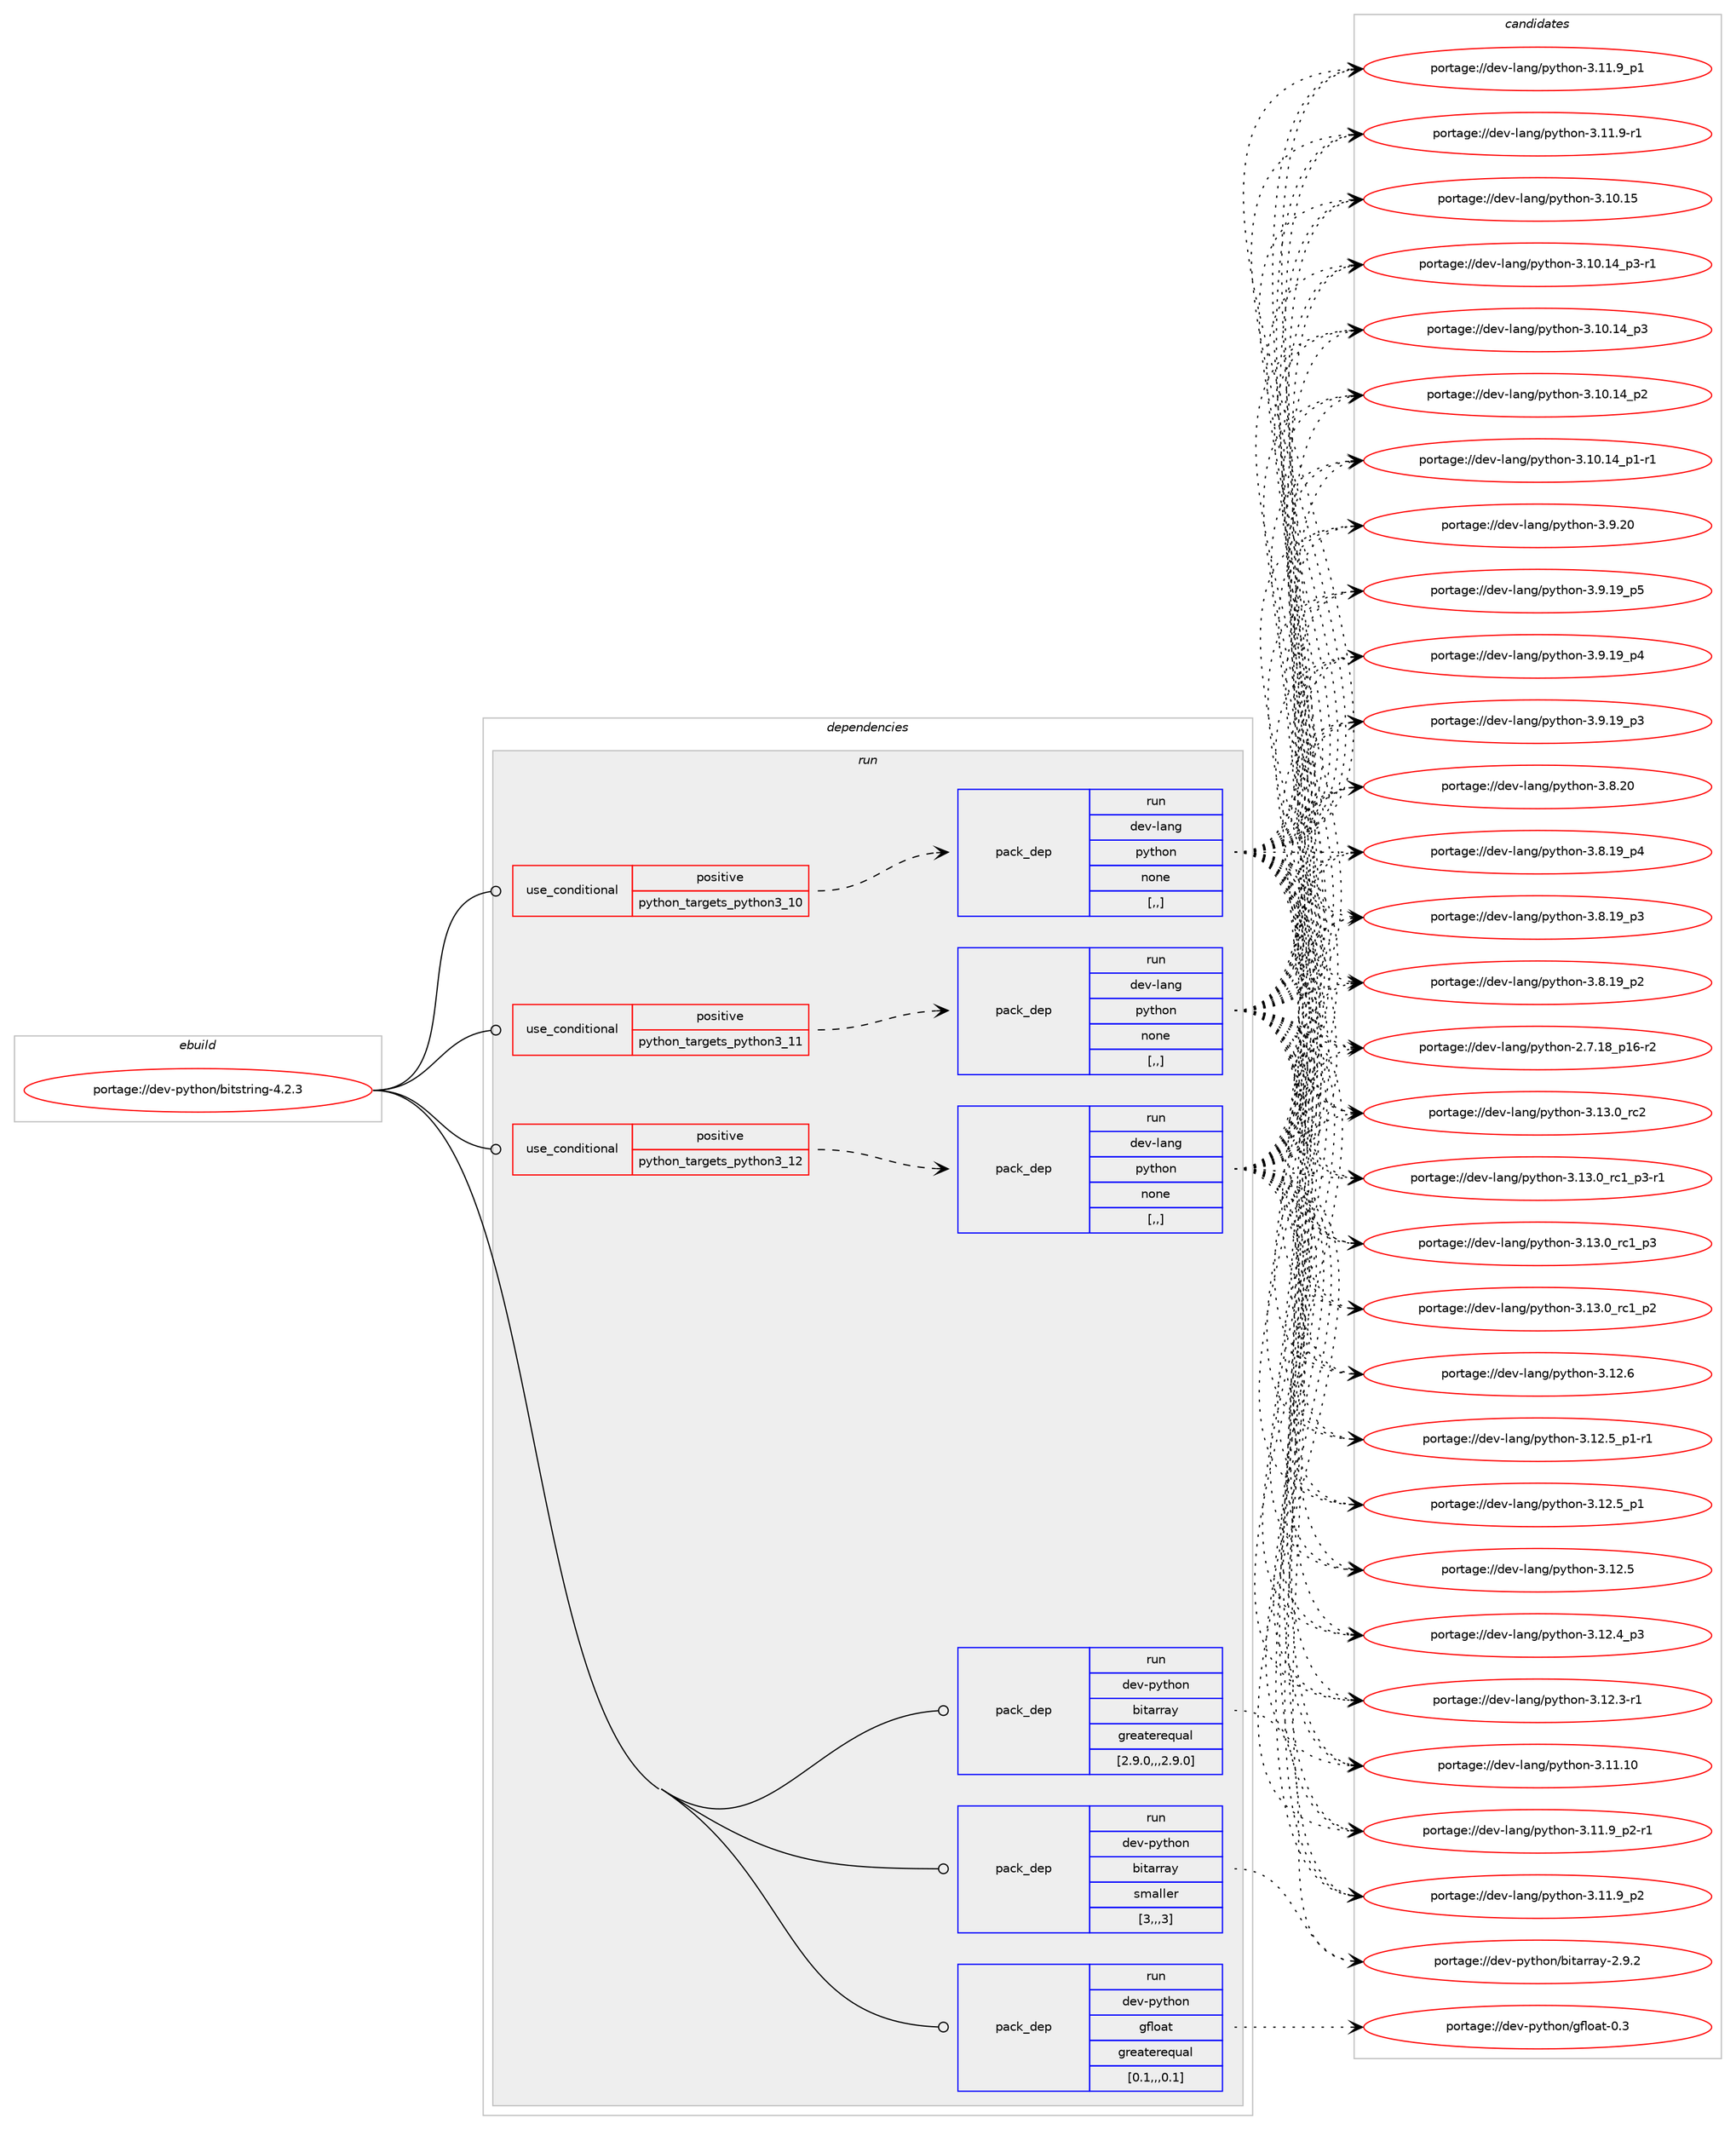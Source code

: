 digraph prolog {

# *************
# Graph options
# *************

newrank=true;
concentrate=true;
compound=true;
graph [rankdir=LR,fontname=Helvetica,fontsize=10,ranksep=1.5];#, ranksep=2.5, nodesep=0.2];
edge  [arrowhead=vee];
node  [fontname=Helvetica,fontsize=10];

# **********
# The ebuild
# **********

subgraph cluster_leftcol {
color=gray;
label=<<i>ebuild</i>>;
id [label="portage://dev-python/bitstring-4.2.3", color=red, width=4, href="../dev-python/bitstring-4.2.3.svg"];
}

# ****************
# The dependencies
# ****************

subgraph cluster_midcol {
color=gray;
label=<<i>dependencies</i>>;
subgraph cluster_compile {
fillcolor="#eeeeee";
style=filled;
label=<<i>compile</i>>;
}
subgraph cluster_compileandrun {
fillcolor="#eeeeee";
style=filled;
label=<<i>compile and run</i>>;
}
subgraph cluster_run {
fillcolor="#eeeeee";
style=filled;
label=<<i>run</i>>;
subgraph cond161526 {
dependency636941 [label=<<TABLE BORDER="0" CELLBORDER="1" CELLSPACING="0" CELLPADDING="4"><TR><TD ROWSPAN="3" CELLPADDING="10">use_conditional</TD></TR><TR><TD>positive</TD></TR><TR><TD>python_targets_python3_10</TD></TR></TABLE>>, shape=none, color=red];
subgraph pack470601 {
dependency636942 [label=<<TABLE BORDER="0" CELLBORDER="1" CELLSPACING="0" CELLPADDING="4" WIDTH="220"><TR><TD ROWSPAN="6" CELLPADDING="30">pack_dep</TD></TR><TR><TD WIDTH="110">run</TD></TR><TR><TD>dev-lang</TD></TR><TR><TD>python</TD></TR><TR><TD>none</TD></TR><TR><TD>[,,]</TD></TR></TABLE>>, shape=none, color=blue];
}
dependency636941:e -> dependency636942:w [weight=20,style="dashed",arrowhead="vee"];
}
id:e -> dependency636941:w [weight=20,style="solid",arrowhead="odot"];
subgraph cond161527 {
dependency636943 [label=<<TABLE BORDER="0" CELLBORDER="1" CELLSPACING="0" CELLPADDING="4"><TR><TD ROWSPAN="3" CELLPADDING="10">use_conditional</TD></TR><TR><TD>positive</TD></TR><TR><TD>python_targets_python3_11</TD></TR></TABLE>>, shape=none, color=red];
subgraph pack470602 {
dependency636944 [label=<<TABLE BORDER="0" CELLBORDER="1" CELLSPACING="0" CELLPADDING="4" WIDTH="220"><TR><TD ROWSPAN="6" CELLPADDING="30">pack_dep</TD></TR><TR><TD WIDTH="110">run</TD></TR><TR><TD>dev-lang</TD></TR><TR><TD>python</TD></TR><TR><TD>none</TD></TR><TR><TD>[,,]</TD></TR></TABLE>>, shape=none, color=blue];
}
dependency636943:e -> dependency636944:w [weight=20,style="dashed",arrowhead="vee"];
}
id:e -> dependency636943:w [weight=20,style="solid",arrowhead="odot"];
subgraph cond161528 {
dependency636945 [label=<<TABLE BORDER="0" CELLBORDER="1" CELLSPACING="0" CELLPADDING="4"><TR><TD ROWSPAN="3" CELLPADDING="10">use_conditional</TD></TR><TR><TD>positive</TD></TR><TR><TD>python_targets_python3_12</TD></TR></TABLE>>, shape=none, color=red];
subgraph pack470603 {
dependency636946 [label=<<TABLE BORDER="0" CELLBORDER="1" CELLSPACING="0" CELLPADDING="4" WIDTH="220"><TR><TD ROWSPAN="6" CELLPADDING="30">pack_dep</TD></TR><TR><TD WIDTH="110">run</TD></TR><TR><TD>dev-lang</TD></TR><TR><TD>python</TD></TR><TR><TD>none</TD></TR><TR><TD>[,,]</TD></TR></TABLE>>, shape=none, color=blue];
}
dependency636945:e -> dependency636946:w [weight=20,style="dashed",arrowhead="vee"];
}
id:e -> dependency636945:w [weight=20,style="solid",arrowhead="odot"];
subgraph pack470604 {
dependency636947 [label=<<TABLE BORDER="0" CELLBORDER="1" CELLSPACING="0" CELLPADDING="4" WIDTH="220"><TR><TD ROWSPAN="6" CELLPADDING="30">pack_dep</TD></TR><TR><TD WIDTH="110">run</TD></TR><TR><TD>dev-python</TD></TR><TR><TD>bitarray</TD></TR><TR><TD>greaterequal</TD></TR><TR><TD>[2.9.0,,,2.9.0]</TD></TR></TABLE>>, shape=none, color=blue];
}
id:e -> dependency636947:w [weight=20,style="solid",arrowhead="odot"];
subgraph pack470605 {
dependency636948 [label=<<TABLE BORDER="0" CELLBORDER="1" CELLSPACING="0" CELLPADDING="4" WIDTH="220"><TR><TD ROWSPAN="6" CELLPADDING="30">pack_dep</TD></TR><TR><TD WIDTH="110">run</TD></TR><TR><TD>dev-python</TD></TR><TR><TD>bitarray</TD></TR><TR><TD>smaller</TD></TR><TR><TD>[3,,,3]</TD></TR></TABLE>>, shape=none, color=blue];
}
id:e -> dependency636948:w [weight=20,style="solid",arrowhead="odot"];
subgraph pack470606 {
dependency636949 [label=<<TABLE BORDER="0" CELLBORDER="1" CELLSPACING="0" CELLPADDING="4" WIDTH="220"><TR><TD ROWSPAN="6" CELLPADDING="30">pack_dep</TD></TR><TR><TD WIDTH="110">run</TD></TR><TR><TD>dev-python</TD></TR><TR><TD>gfloat</TD></TR><TR><TD>greaterequal</TD></TR><TR><TD>[0.1,,,0.1]</TD></TR></TABLE>>, shape=none, color=blue];
}
id:e -> dependency636949:w [weight=20,style="solid",arrowhead="odot"];
}
}

# **************
# The candidates
# **************

subgraph cluster_choices {
rank=same;
color=gray;
label=<<i>candidates</i>>;

subgraph choice470601 {
color=black;
nodesep=1;
choice10010111845108971101034711212111610411111045514649514648951149950 [label="portage://dev-lang/python-3.13.0_rc2", color=red, width=4,href="../dev-lang/python-3.13.0_rc2.svg"];
choice1001011184510897110103471121211161041111104551464951464895114994995112514511449 [label="portage://dev-lang/python-3.13.0_rc1_p3-r1", color=red, width=4,href="../dev-lang/python-3.13.0_rc1_p3-r1.svg"];
choice100101118451089711010347112121116104111110455146495146489511499499511251 [label="portage://dev-lang/python-3.13.0_rc1_p3", color=red, width=4,href="../dev-lang/python-3.13.0_rc1_p3.svg"];
choice100101118451089711010347112121116104111110455146495146489511499499511250 [label="portage://dev-lang/python-3.13.0_rc1_p2", color=red, width=4,href="../dev-lang/python-3.13.0_rc1_p2.svg"];
choice10010111845108971101034711212111610411111045514649504654 [label="portage://dev-lang/python-3.12.6", color=red, width=4,href="../dev-lang/python-3.12.6.svg"];
choice1001011184510897110103471121211161041111104551464950465395112494511449 [label="portage://dev-lang/python-3.12.5_p1-r1", color=red, width=4,href="../dev-lang/python-3.12.5_p1-r1.svg"];
choice100101118451089711010347112121116104111110455146495046539511249 [label="portage://dev-lang/python-3.12.5_p1", color=red, width=4,href="../dev-lang/python-3.12.5_p1.svg"];
choice10010111845108971101034711212111610411111045514649504653 [label="portage://dev-lang/python-3.12.5", color=red, width=4,href="../dev-lang/python-3.12.5.svg"];
choice100101118451089711010347112121116104111110455146495046529511251 [label="portage://dev-lang/python-3.12.4_p3", color=red, width=4,href="../dev-lang/python-3.12.4_p3.svg"];
choice100101118451089711010347112121116104111110455146495046514511449 [label="portage://dev-lang/python-3.12.3-r1", color=red, width=4,href="../dev-lang/python-3.12.3-r1.svg"];
choice1001011184510897110103471121211161041111104551464949464948 [label="portage://dev-lang/python-3.11.10", color=red, width=4,href="../dev-lang/python-3.11.10.svg"];
choice1001011184510897110103471121211161041111104551464949465795112504511449 [label="portage://dev-lang/python-3.11.9_p2-r1", color=red, width=4,href="../dev-lang/python-3.11.9_p2-r1.svg"];
choice100101118451089711010347112121116104111110455146494946579511250 [label="portage://dev-lang/python-3.11.9_p2", color=red, width=4,href="../dev-lang/python-3.11.9_p2.svg"];
choice100101118451089711010347112121116104111110455146494946579511249 [label="portage://dev-lang/python-3.11.9_p1", color=red, width=4,href="../dev-lang/python-3.11.9_p1.svg"];
choice100101118451089711010347112121116104111110455146494946574511449 [label="portage://dev-lang/python-3.11.9-r1", color=red, width=4,href="../dev-lang/python-3.11.9-r1.svg"];
choice1001011184510897110103471121211161041111104551464948464953 [label="portage://dev-lang/python-3.10.15", color=red, width=4,href="../dev-lang/python-3.10.15.svg"];
choice100101118451089711010347112121116104111110455146494846495295112514511449 [label="portage://dev-lang/python-3.10.14_p3-r1", color=red, width=4,href="../dev-lang/python-3.10.14_p3-r1.svg"];
choice10010111845108971101034711212111610411111045514649484649529511251 [label="portage://dev-lang/python-3.10.14_p3", color=red, width=4,href="../dev-lang/python-3.10.14_p3.svg"];
choice10010111845108971101034711212111610411111045514649484649529511250 [label="portage://dev-lang/python-3.10.14_p2", color=red, width=4,href="../dev-lang/python-3.10.14_p2.svg"];
choice100101118451089711010347112121116104111110455146494846495295112494511449 [label="portage://dev-lang/python-3.10.14_p1-r1", color=red, width=4,href="../dev-lang/python-3.10.14_p1-r1.svg"];
choice10010111845108971101034711212111610411111045514657465048 [label="portage://dev-lang/python-3.9.20", color=red, width=4,href="../dev-lang/python-3.9.20.svg"];
choice100101118451089711010347112121116104111110455146574649579511253 [label="portage://dev-lang/python-3.9.19_p5", color=red, width=4,href="../dev-lang/python-3.9.19_p5.svg"];
choice100101118451089711010347112121116104111110455146574649579511252 [label="portage://dev-lang/python-3.9.19_p4", color=red, width=4,href="../dev-lang/python-3.9.19_p4.svg"];
choice100101118451089711010347112121116104111110455146574649579511251 [label="portage://dev-lang/python-3.9.19_p3", color=red, width=4,href="../dev-lang/python-3.9.19_p3.svg"];
choice10010111845108971101034711212111610411111045514656465048 [label="portage://dev-lang/python-3.8.20", color=red, width=4,href="../dev-lang/python-3.8.20.svg"];
choice100101118451089711010347112121116104111110455146564649579511252 [label="portage://dev-lang/python-3.8.19_p4", color=red, width=4,href="../dev-lang/python-3.8.19_p4.svg"];
choice100101118451089711010347112121116104111110455146564649579511251 [label="portage://dev-lang/python-3.8.19_p3", color=red, width=4,href="../dev-lang/python-3.8.19_p3.svg"];
choice100101118451089711010347112121116104111110455146564649579511250 [label="portage://dev-lang/python-3.8.19_p2", color=red, width=4,href="../dev-lang/python-3.8.19_p2.svg"];
choice100101118451089711010347112121116104111110455046554649569511249544511450 [label="portage://dev-lang/python-2.7.18_p16-r2", color=red, width=4,href="../dev-lang/python-2.7.18_p16-r2.svg"];
dependency636942:e -> choice10010111845108971101034711212111610411111045514649514648951149950:w [style=dotted,weight="100"];
dependency636942:e -> choice1001011184510897110103471121211161041111104551464951464895114994995112514511449:w [style=dotted,weight="100"];
dependency636942:e -> choice100101118451089711010347112121116104111110455146495146489511499499511251:w [style=dotted,weight="100"];
dependency636942:e -> choice100101118451089711010347112121116104111110455146495146489511499499511250:w [style=dotted,weight="100"];
dependency636942:e -> choice10010111845108971101034711212111610411111045514649504654:w [style=dotted,weight="100"];
dependency636942:e -> choice1001011184510897110103471121211161041111104551464950465395112494511449:w [style=dotted,weight="100"];
dependency636942:e -> choice100101118451089711010347112121116104111110455146495046539511249:w [style=dotted,weight="100"];
dependency636942:e -> choice10010111845108971101034711212111610411111045514649504653:w [style=dotted,weight="100"];
dependency636942:e -> choice100101118451089711010347112121116104111110455146495046529511251:w [style=dotted,weight="100"];
dependency636942:e -> choice100101118451089711010347112121116104111110455146495046514511449:w [style=dotted,weight="100"];
dependency636942:e -> choice1001011184510897110103471121211161041111104551464949464948:w [style=dotted,weight="100"];
dependency636942:e -> choice1001011184510897110103471121211161041111104551464949465795112504511449:w [style=dotted,weight="100"];
dependency636942:e -> choice100101118451089711010347112121116104111110455146494946579511250:w [style=dotted,weight="100"];
dependency636942:e -> choice100101118451089711010347112121116104111110455146494946579511249:w [style=dotted,weight="100"];
dependency636942:e -> choice100101118451089711010347112121116104111110455146494946574511449:w [style=dotted,weight="100"];
dependency636942:e -> choice1001011184510897110103471121211161041111104551464948464953:w [style=dotted,weight="100"];
dependency636942:e -> choice100101118451089711010347112121116104111110455146494846495295112514511449:w [style=dotted,weight="100"];
dependency636942:e -> choice10010111845108971101034711212111610411111045514649484649529511251:w [style=dotted,weight="100"];
dependency636942:e -> choice10010111845108971101034711212111610411111045514649484649529511250:w [style=dotted,weight="100"];
dependency636942:e -> choice100101118451089711010347112121116104111110455146494846495295112494511449:w [style=dotted,weight="100"];
dependency636942:e -> choice10010111845108971101034711212111610411111045514657465048:w [style=dotted,weight="100"];
dependency636942:e -> choice100101118451089711010347112121116104111110455146574649579511253:w [style=dotted,weight="100"];
dependency636942:e -> choice100101118451089711010347112121116104111110455146574649579511252:w [style=dotted,weight="100"];
dependency636942:e -> choice100101118451089711010347112121116104111110455146574649579511251:w [style=dotted,weight="100"];
dependency636942:e -> choice10010111845108971101034711212111610411111045514656465048:w [style=dotted,weight="100"];
dependency636942:e -> choice100101118451089711010347112121116104111110455146564649579511252:w [style=dotted,weight="100"];
dependency636942:e -> choice100101118451089711010347112121116104111110455146564649579511251:w [style=dotted,weight="100"];
dependency636942:e -> choice100101118451089711010347112121116104111110455146564649579511250:w [style=dotted,weight="100"];
dependency636942:e -> choice100101118451089711010347112121116104111110455046554649569511249544511450:w [style=dotted,weight="100"];
}
subgraph choice470602 {
color=black;
nodesep=1;
choice10010111845108971101034711212111610411111045514649514648951149950 [label="portage://dev-lang/python-3.13.0_rc2", color=red, width=4,href="../dev-lang/python-3.13.0_rc2.svg"];
choice1001011184510897110103471121211161041111104551464951464895114994995112514511449 [label="portage://dev-lang/python-3.13.0_rc1_p3-r1", color=red, width=4,href="../dev-lang/python-3.13.0_rc1_p3-r1.svg"];
choice100101118451089711010347112121116104111110455146495146489511499499511251 [label="portage://dev-lang/python-3.13.0_rc1_p3", color=red, width=4,href="../dev-lang/python-3.13.0_rc1_p3.svg"];
choice100101118451089711010347112121116104111110455146495146489511499499511250 [label="portage://dev-lang/python-3.13.0_rc1_p2", color=red, width=4,href="../dev-lang/python-3.13.0_rc1_p2.svg"];
choice10010111845108971101034711212111610411111045514649504654 [label="portage://dev-lang/python-3.12.6", color=red, width=4,href="../dev-lang/python-3.12.6.svg"];
choice1001011184510897110103471121211161041111104551464950465395112494511449 [label="portage://dev-lang/python-3.12.5_p1-r1", color=red, width=4,href="../dev-lang/python-3.12.5_p1-r1.svg"];
choice100101118451089711010347112121116104111110455146495046539511249 [label="portage://dev-lang/python-3.12.5_p1", color=red, width=4,href="../dev-lang/python-3.12.5_p1.svg"];
choice10010111845108971101034711212111610411111045514649504653 [label="portage://dev-lang/python-3.12.5", color=red, width=4,href="../dev-lang/python-3.12.5.svg"];
choice100101118451089711010347112121116104111110455146495046529511251 [label="portage://dev-lang/python-3.12.4_p3", color=red, width=4,href="../dev-lang/python-3.12.4_p3.svg"];
choice100101118451089711010347112121116104111110455146495046514511449 [label="portage://dev-lang/python-3.12.3-r1", color=red, width=4,href="../dev-lang/python-3.12.3-r1.svg"];
choice1001011184510897110103471121211161041111104551464949464948 [label="portage://dev-lang/python-3.11.10", color=red, width=4,href="../dev-lang/python-3.11.10.svg"];
choice1001011184510897110103471121211161041111104551464949465795112504511449 [label="portage://dev-lang/python-3.11.9_p2-r1", color=red, width=4,href="../dev-lang/python-3.11.9_p2-r1.svg"];
choice100101118451089711010347112121116104111110455146494946579511250 [label="portage://dev-lang/python-3.11.9_p2", color=red, width=4,href="../dev-lang/python-3.11.9_p2.svg"];
choice100101118451089711010347112121116104111110455146494946579511249 [label="portage://dev-lang/python-3.11.9_p1", color=red, width=4,href="../dev-lang/python-3.11.9_p1.svg"];
choice100101118451089711010347112121116104111110455146494946574511449 [label="portage://dev-lang/python-3.11.9-r1", color=red, width=4,href="../dev-lang/python-3.11.9-r1.svg"];
choice1001011184510897110103471121211161041111104551464948464953 [label="portage://dev-lang/python-3.10.15", color=red, width=4,href="../dev-lang/python-3.10.15.svg"];
choice100101118451089711010347112121116104111110455146494846495295112514511449 [label="portage://dev-lang/python-3.10.14_p3-r1", color=red, width=4,href="../dev-lang/python-3.10.14_p3-r1.svg"];
choice10010111845108971101034711212111610411111045514649484649529511251 [label="portage://dev-lang/python-3.10.14_p3", color=red, width=4,href="../dev-lang/python-3.10.14_p3.svg"];
choice10010111845108971101034711212111610411111045514649484649529511250 [label="portage://dev-lang/python-3.10.14_p2", color=red, width=4,href="../dev-lang/python-3.10.14_p2.svg"];
choice100101118451089711010347112121116104111110455146494846495295112494511449 [label="portage://dev-lang/python-3.10.14_p1-r1", color=red, width=4,href="../dev-lang/python-3.10.14_p1-r1.svg"];
choice10010111845108971101034711212111610411111045514657465048 [label="portage://dev-lang/python-3.9.20", color=red, width=4,href="../dev-lang/python-3.9.20.svg"];
choice100101118451089711010347112121116104111110455146574649579511253 [label="portage://dev-lang/python-3.9.19_p5", color=red, width=4,href="../dev-lang/python-3.9.19_p5.svg"];
choice100101118451089711010347112121116104111110455146574649579511252 [label="portage://dev-lang/python-3.9.19_p4", color=red, width=4,href="../dev-lang/python-3.9.19_p4.svg"];
choice100101118451089711010347112121116104111110455146574649579511251 [label="portage://dev-lang/python-3.9.19_p3", color=red, width=4,href="../dev-lang/python-3.9.19_p3.svg"];
choice10010111845108971101034711212111610411111045514656465048 [label="portage://dev-lang/python-3.8.20", color=red, width=4,href="../dev-lang/python-3.8.20.svg"];
choice100101118451089711010347112121116104111110455146564649579511252 [label="portage://dev-lang/python-3.8.19_p4", color=red, width=4,href="../dev-lang/python-3.8.19_p4.svg"];
choice100101118451089711010347112121116104111110455146564649579511251 [label="portage://dev-lang/python-3.8.19_p3", color=red, width=4,href="../dev-lang/python-3.8.19_p3.svg"];
choice100101118451089711010347112121116104111110455146564649579511250 [label="portage://dev-lang/python-3.8.19_p2", color=red, width=4,href="../dev-lang/python-3.8.19_p2.svg"];
choice100101118451089711010347112121116104111110455046554649569511249544511450 [label="portage://dev-lang/python-2.7.18_p16-r2", color=red, width=4,href="../dev-lang/python-2.7.18_p16-r2.svg"];
dependency636944:e -> choice10010111845108971101034711212111610411111045514649514648951149950:w [style=dotted,weight="100"];
dependency636944:e -> choice1001011184510897110103471121211161041111104551464951464895114994995112514511449:w [style=dotted,weight="100"];
dependency636944:e -> choice100101118451089711010347112121116104111110455146495146489511499499511251:w [style=dotted,weight="100"];
dependency636944:e -> choice100101118451089711010347112121116104111110455146495146489511499499511250:w [style=dotted,weight="100"];
dependency636944:e -> choice10010111845108971101034711212111610411111045514649504654:w [style=dotted,weight="100"];
dependency636944:e -> choice1001011184510897110103471121211161041111104551464950465395112494511449:w [style=dotted,weight="100"];
dependency636944:e -> choice100101118451089711010347112121116104111110455146495046539511249:w [style=dotted,weight="100"];
dependency636944:e -> choice10010111845108971101034711212111610411111045514649504653:w [style=dotted,weight="100"];
dependency636944:e -> choice100101118451089711010347112121116104111110455146495046529511251:w [style=dotted,weight="100"];
dependency636944:e -> choice100101118451089711010347112121116104111110455146495046514511449:w [style=dotted,weight="100"];
dependency636944:e -> choice1001011184510897110103471121211161041111104551464949464948:w [style=dotted,weight="100"];
dependency636944:e -> choice1001011184510897110103471121211161041111104551464949465795112504511449:w [style=dotted,weight="100"];
dependency636944:e -> choice100101118451089711010347112121116104111110455146494946579511250:w [style=dotted,weight="100"];
dependency636944:e -> choice100101118451089711010347112121116104111110455146494946579511249:w [style=dotted,weight="100"];
dependency636944:e -> choice100101118451089711010347112121116104111110455146494946574511449:w [style=dotted,weight="100"];
dependency636944:e -> choice1001011184510897110103471121211161041111104551464948464953:w [style=dotted,weight="100"];
dependency636944:e -> choice100101118451089711010347112121116104111110455146494846495295112514511449:w [style=dotted,weight="100"];
dependency636944:e -> choice10010111845108971101034711212111610411111045514649484649529511251:w [style=dotted,weight="100"];
dependency636944:e -> choice10010111845108971101034711212111610411111045514649484649529511250:w [style=dotted,weight="100"];
dependency636944:e -> choice100101118451089711010347112121116104111110455146494846495295112494511449:w [style=dotted,weight="100"];
dependency636944:e -> choice10010111845108971101034711212111610411111045514657465048:w [style=dotted,weight="100"];
dependency636944:e -> choice100101118451089711010347112121116104111110455146574649579511253:w [style=dotted,weight="100"];
dependency636944:e -> choice100101118451089711010347112121116104111110455146574649579511252:w [style=dotted,weight="100"];
dependency636944:e -> choice100101118451089711010347112121116104111110455146574649579511251:w [style=dotted,weight="100"];
dependency636944:e -> choice10010111845108971101034711212111610411111045514656465048:w [style=dotted,weight="100"];
dependency636944:e -> choice100101118451089711010347112121116104111110455146564649579511252:w [style=dotted,weight="100"];
dependency636944:e -> choice100101118451089711010347112121116104111110455146564649579511251:w [style=dotted,weight="100"];
dependency636944:e -> choice100101118451089711010347112121116104111110455146564649579511250:w [style=dotted,weight="100"];
dependency636944:e -> choice100101118451089711010347112121116104111110455046554649569511249544511450:w [style=dotted,weight="100"];
}
subgraph choice470603 {
color=black;
nodesep=1;
choice10010111845108971101034711212111610411111045514649514648951149950 [label="portage://dev-lang/python-3.13.0_rc2", color=red, width=4,href="../dev-lang/python-3.13.0_rc2.svg"];
choice1001011184510897110103471121211161041111104551464951464895114994995112514511449 [label="portage://dev-lang/python-3.13.0_rc1_p3-r1", color=red, width=4,href="../dev-lang/python-3.13.0_rc1_p3-r1.svg"];
choice100101118451089711010347112121116104111110455146495146489511499499511251 [label="portage://dev-lang/python-3.13.0_rc1_p3", color=red, width=4,href="../dev-lang/python-3.13.0_rc1_p3.svg"];
choice100101118451089711010347112121116104111110455146495146489511499499511250 [label="portage://dev-lang/python-3.13.0_rc1_p2", color=red, width=4,href="../dev-lang/python-3.13.0_rc1_p2.svg"];
choice10010111845108971101034711212111610411111045514649504654 [label="portage://dev-lang/python-3.12.6", color=red, width=4,href="../dev-lang/python-3.12.6.svg"];
choice1001011184510897110103471121211161041111104551464950465395112494511449 [label="portage://dev-lang/python-3.12.5_p1-r1", color=red, width=4,href="../dev-lang/python-3.12.5_p1-r1.svg"];
choice100101118451089711010347112121116104111110455146495046539511249 [label="portage://dev-lang/python-3.12.5_p1", color=red, width=4,href="../dev-lang/python-3.12.5_p1.svg"];
choice10010111845108971101034711212111610411111045514649504653 [label="portage://dev-lang/python-3.12.5", color=red, width=4,href="../dev-lang/python-3.12.5.svg"];
choice100101118451089711010347112121116104111110455146495046529511251 [label="portage://dev-lang/python-3.12.4_p3", color=red, width=4,href="../dev-lang/python-3.12.4_p3.svg"];
choice100101118451089711010347112121116104111110455146495046514511449 [label="portage://dev-lang/python-3.12.3-r1", color=red, width=4,href="../dev-lang/python-3.12.3-r1.svg"];
choice1001011184510897110103471121211161041111104551464949464948 [label="portage://dev-lang/python-3.11.10", color=red, width=4,href="../dev-lang/python-3.11.10.svg"];
choice1001011184510897110103471121211161041111104551464949465795112504511449 [label="portage://dev-lang/python-3.11.9_p2-r1", color=red, width=4,href="../dev-lang/python-3.11.9_p2-r1.svg"];
choice100101118451089711010347112121116104111110455146494946579511250 [label="portage://dev-lang/python-3.11.9_p2", color=red, width=4,href="../dev-lang/python-3.11.9_p2.svg"];
choice100101118451089711010347112121116104111110455146494946579511249 [label="portage://dev-lang/python-3.11.9_p1", color=red, width=4,href="../dev-lang/python-3.11.9_p1.svg"];
choice100101118451089711010347112121116104111110455146494946574511449 [label="portage://dev-lang/python-3.11.9-r1", color=red, width=4,href="../dev-lang/python-3.11.9-r1.svg"];
choice1001011184510897110103471121211161041111104551464948464953 [label="portage://dev-lang/python-3.10.15", color=red, width=4,href="../dev-lang/python-3.10.15.svg"];
choice100101118451089711010347112121116104111110455146494846495295112514511449 [label="portage://dev-lang/python-3.10.14_p3-r1", color=red, width=4,href="../dev-lang/python-3.10.14_p3-r1.svg"];
choice10010111845108971101034711212111610411111045514649484649529511251 [label="portage://dev-lang/python-3.10.14_p3", color=red, width=4,href="../dev-lang/python-3.10.14_p3.svg"];
choice10010111845108971101034711212111610411111045514649484649529511250 [label="portage://dev-lang/python-3.10.14_p2", color=red, width=4,href="../dev-lang/python-3.10.14_p2.svg"];
choice100101118451089711010347112121116104111110455146494846495295112494511449 [label="portage://dev-lang/python-3.10.14_p1-r1", color=red, width=4,href="../dev-lang/python-3.10.14_p1-r1.svg"];
choice10010111845108971101034711212111610411111045514657465048 [label="portage://dev-lang/python-3.9.20", color=red, width=4,href="../dev-lang/python-3.9.20.svg"];
choice100101118451089711010347112121116104111110455146574649579511253 [label="portage://dev-lang/python-3.9.19_p5", color=red, width=4,href="../dev-lang/python-3.9.19_p5.svg"];
choice100101118451089711010347112121116104111110455146574649579511252 [label="portage://dev-lang/python-3.9.19_p4", color=red, width=4,href="../dev-lang/python-3.9.19_p4.svg"];
choice100101118451089711010347112121116104111110455146574649579511251 [label="portage://dev-lang/python-3.9.19_p3", color=red, width=4,href="../dev-lang/python-3.9.19_p3.svg"];
choice10010111845108971101034711212111610411111045514656465048 [label="portage://dev-lang/python-3.8.20", color=red, width=4,href="../dev-lang/python-3.8.20.svg"];
choice100101118451089711010347112121116104111110455146564649579511252 [label="portage://dev-lang/python-3.8.19_p4", color=red, width=4,href="../dev-lang/python-3.8.19_p4.svg"];
choice100101118451089711010347112121116104111110455146564649579511251 [label="portage://dev-lang/python-3.8.19_p3", color=red, width=4,href="../dev-lang/python-3.8.19_p3.svg"];
choice100101118451089711010347112121116104111110455146564649579511250 [label="portage://dev-lang/python-3.8.19_p2", color=red, width=4,href="../dev-lang/python-3.8.19_p2.svg"];
choice100101118451089711010347112121116104111110455046554649569511249544511450 [label="portage://dev-lang/python-2.7.18_p16-r2", color=red, width=4,href="../dev-lang/python-2.7.18_p16-r2.svg"];
dependency636946:e -> choice10010111845108971101034711212111610411111045514649514648951149950:w [style=dotted,weight="100"];
dependency636946:e -> choice1001011184510897110103471121211161041111104551464951464895114994995112514511449:w [style=dotted,weight="100"];
dependency636946:e -> choice100101118451089711010347112121116104111110455146495146489511499499511251:w [style=dotted,weight="100"];
dependency636946:e -> choice100101118451089711010347112121116104111110455146495146489511499499511250:w [style=dotted,weight="100"];
dependency636946:e -> choice10010111845108971101034711212111610411111045514649504654:w [style=dotted,weight="100"];
dependency636946:e -> choice1001011184510897110103471121211161041111104551464950465395112494511449:w [style=dotted,weight="100"];
dependency636946:e -> choice100101118451089711010347112121116104111110455146495046539511249:w [style=dotted,weight="100"];
dependency636946:e -> choice10010111845108971101034711212111610411111045514649504653:w [style=dotted,weight="100"];
dependency636946:e -> choice100101118451089711010347112121116104111110455146495046529511251:w [style=dotted,weight="100"];
dependency636946:e -> choice100101118451089711010347112121116104111110455146495046514511449:w [style=dotted,weight="100"];
dependency636946:e -> choice1001011184510897110103471121211161041111104551464949464948:w [style=dotted,weight="100"];
dependency636946:e -> choice1001011184510897110103471121211161041111104551464949465795112504511449:w [style=dotted,weight="100"];
dependency636946:e -> choice100101118451089711010347112121116104111110455146494946579511250:w [style=dotted,weight="100"];
dependency636946:e -> choice100101118451089711010347112121116104111110455146494946579511249:w [style=dotted,weight="100"];
dependency636946:e -> choice100101118451089711010347112121116104111110455146494946574511449:w [style=dotted,weight="100"];
dependency636946:e -> choice1001011184510897110103471121211161041111104551464948464953:w [style=dotted,weight="100"];
dependency636946:e -> choice100101118451089711010347112121116104111110455146494846495295112514511449:w [style=dotted,weight="100"];
dependency636946:e -> choice10010111845108971101034711212111610411111045514649484649529511251:w [style=dotted,weight="100"];
dependency636946:e -> choice10010111845108971101034711212111610411111045514649484649529511250:w [style=dotted,weight="100"];
dependency636946:e -> choice100101118451089711010347112121116104111110455146494846495295112494511449:w [style=dotted,weight="100"];
dependency636946:e -> choice10010111845108971101034711212111610411111045514657465048:w [style=dotted,weight="100"];
dependency636946:e -> choice100101118451089711010347112121116104111110455146574649579511253:w [style=dotted,weight="100"];
dependency636946:e -> choice100101118451089711010347112121116104111110455146574649579511252:w [style=dotted,weight="100"];
dependency636946:e -> choice100101118451089711010347112121116104111110455146574649579511251:w [style=dotted,weight="100"];
dependency636946:e -> choice10010111845108971101034711212111610411111045514656465048:w [style=dotted,weight="100"];
dependency636946:e -> choice100101118451089711010347112121116104111110455146564649579511252:w [style=dotted,weight="100"];
dependency636946:e -> choice100101118451089711010347112121116104111110455146564649579511251:w [style=dotted,weight="100"];
dependency636946:e -> choice100101118451089711010347112121116104111110455146564649579511250:w [style=dotted,weight="100"];
dependency636946:e -> choice100101118451089711010347112121116104111110455046554649569511249544511450:w [style=dotted,weight="100"];
}
subgraph choice470604 {
color=black;
nodesep=1;
choice1001011184511212111610411111047981051169711411497121455046574650 [label="portage://dev-python/bitarray-2.9.2", color=red, width=4,href="../dev-python/bitarray-2.9.2.svg"];
dependency636947:e -> choice1001011184511212111610411111047981051169711411497121455046574650:w [style=dotted,weight="100"];
}
subgraph choice470605 {
color=black;
nodesep=1;
choice1001011184511212111610411111047981051169711411497121455046574650 [label="portage://dev-python/bitarray-2.9.2", color=red, width=4,href="../dev-python/bitarray-2.9.2.svg"];
dependency636948:e -> choice1001011184511212111610411111047981051169711411497121455046574650:w [style=dotted,weight="100"];
}
subgraph choice470606 {
color=black;
nodesep=1;
choice10010111845112121116104111110471031021081119711645484651 [label="portage://dev-python/gfloat-0.3", color=red, width=4,href="../dev-python/gfloat-0.3.svg"];
dependency636949:e -> choice10010111845112121116104111110471031021081119711645484651:w [style=dotted,weight="100"];
}
}

}
